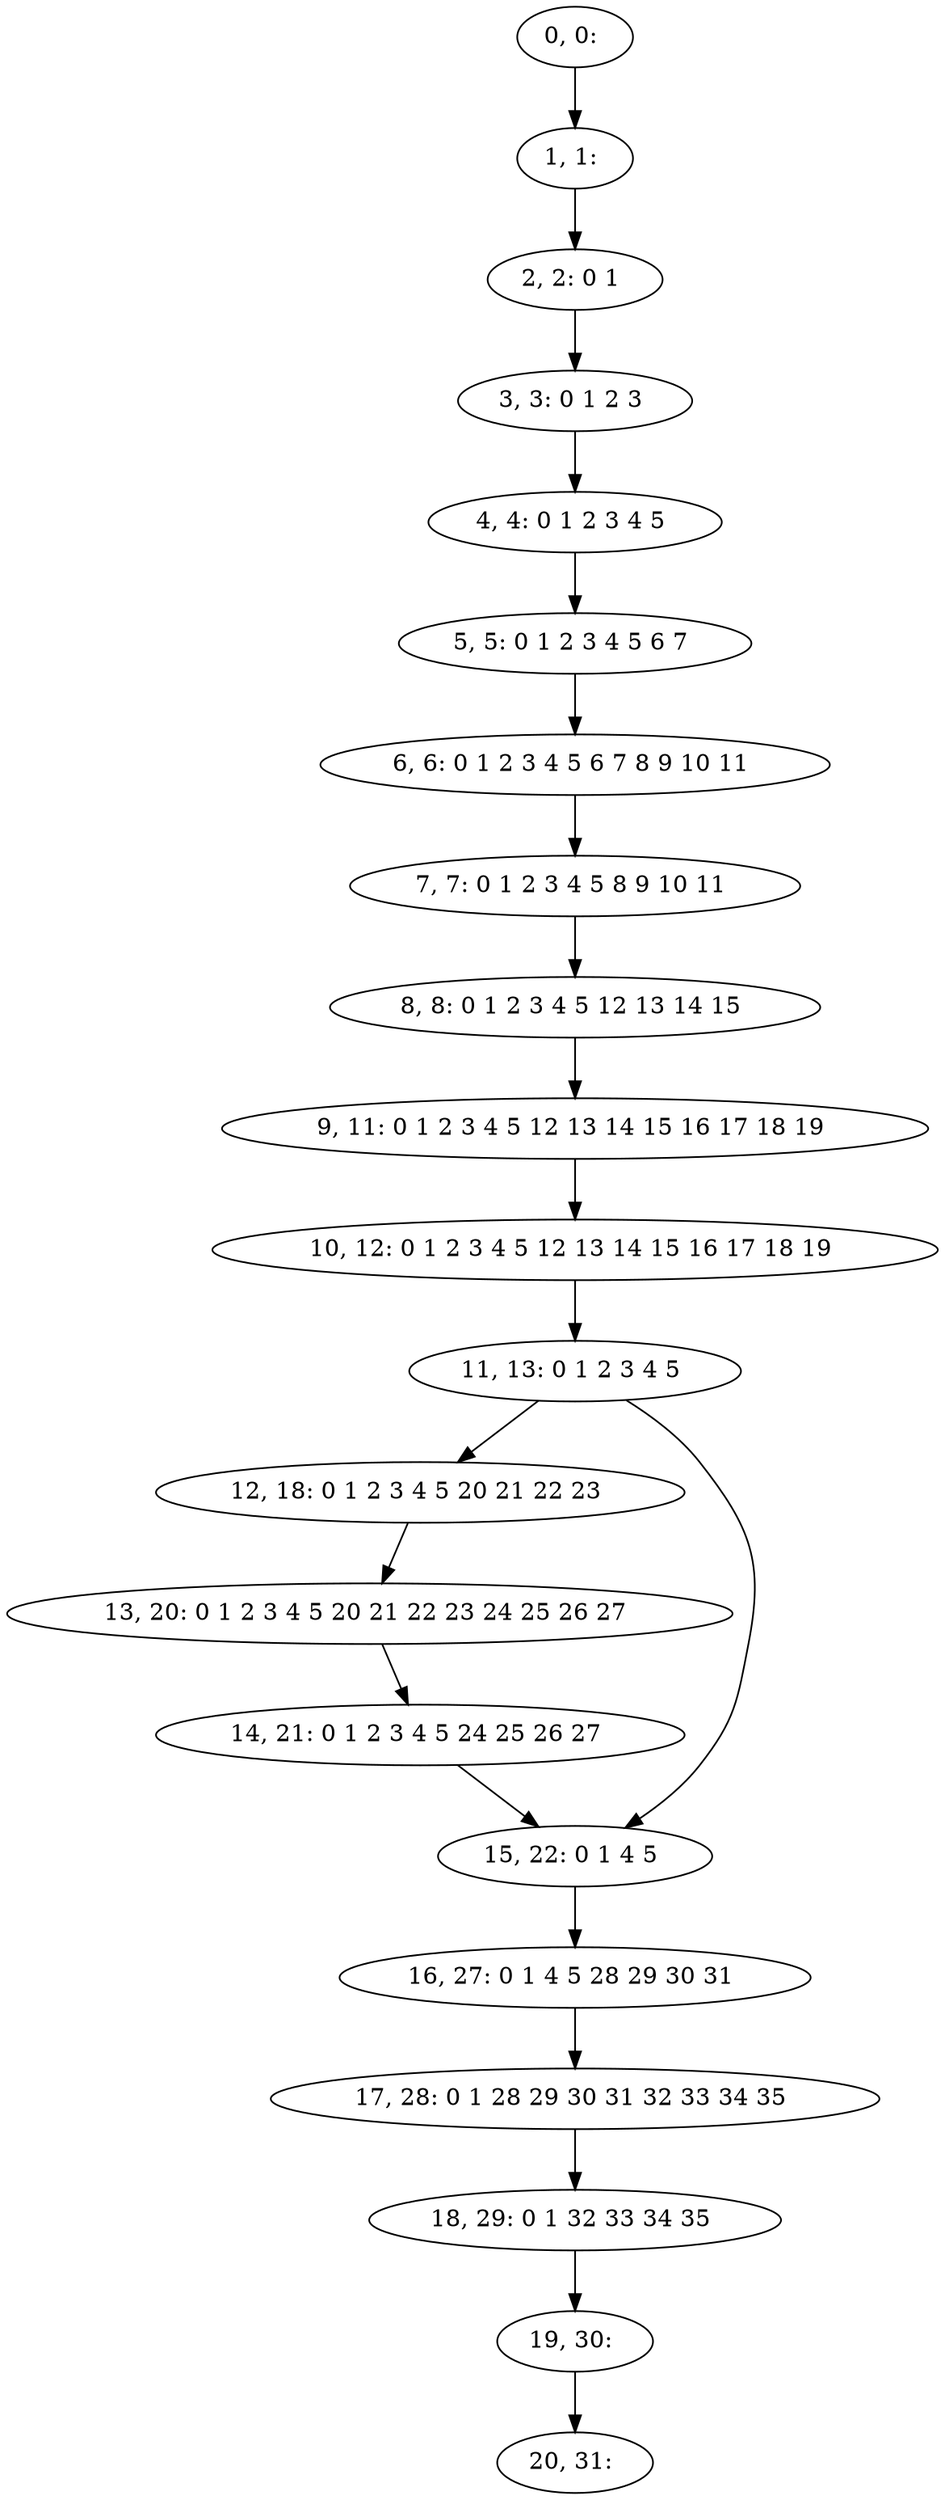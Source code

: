 digraph G {
0[label="0, 0: "];
1[label="1, 1: "];
2[label="2, 2: 0 1 "];
3[label="3, 3: 0 1 2 3 "];
4[label="4, 4: 0 1 2 3 4 5 "];
5[label="5, 5: 0 1 2 3 4 5 6 7 "];
6[label="6, 6: 0 1 2 3 4 5 6 7 8 9 10 11 "];
7[label="7, 7: 0 1 2 3 4 5 8 9 10 11 "];
8[label="8, 8: 0 1 2 3 4 5 12 13 14 15 "];
9[label="9, 11: 0 1 2 3 4 5 12 13 14 15 16 17 18 19 "];
10[label="10, 12: 0 1 2 3 4 5 12 13 14 15 16 17 18 19 "];
11[label="11, 13: 0 1 2 3 4 5 "];
12[label="12, 18: 0 1 2 3 4 5 20 21 22 23 "];
13[label="13, 20: 0 1 2 3 4 5 20 21 22 23 24 25 26 27 "];
14[label="14, 21: 0 1 2 3 4 5 24 25 26 27 "];
15[label="15, 22: 0 1 4 5 "];
16[label="16, 27: 0 1 4 5 28 29 30 31 "];
17[label="17, 28: 0 1 28 29 30 31 32 33 34 35 "];
18[label="18, 29: 0 1 32 33 34 35 "];
19[label="19, 30: "];
20[label="20, 31: "];
0->1 ;
1->2 ;
2->3 ;
3->4 ;
4->5 ;
5->6 ;
6->7 ;
7->8 ;
8->9 ;
9->10 ;
10->11 ;
11->12 ;
11->15 ;
12->13 ;
13->14 ;
14->15 ;
15->16 ;
16->17 ;
17->18 ;
18->19 ;
19->20 ;
}
